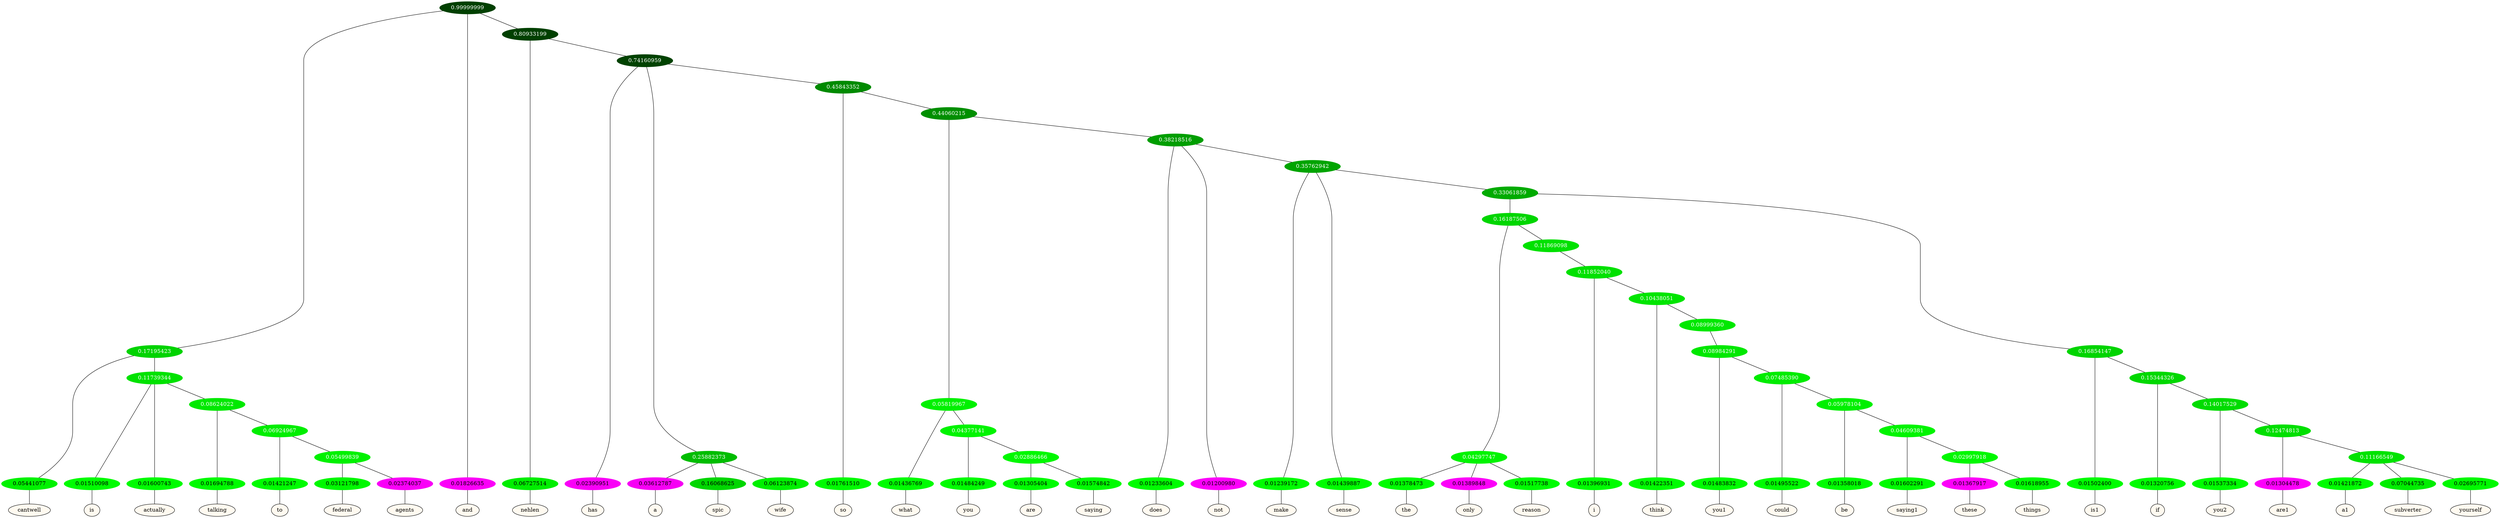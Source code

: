 graph {
	node [format=png height=0.15 nodesep=0.001 ordering=out overlap=prism overlap_scaling=0.01 ranksep=0.001 ratio=0.2 style=filled width=0.15]
	{
		rank=same
		a_w_4 [label=cantwell color=black fillcolor=floralwhite style="filled,solid"]
		a_w_8 [label=is color=black fillcolor=floralwhite style="filled,solid"]
		a_w_9 [label=actually color=black fillcolor=floralwhite style="filled,solid"]
		a_w_14 [label=talking color=black fillcolor=floralwhite style="filled,solid"]
		a_w_21 [label=to color=black fillcolor=floralwhite style="filled,solid"]
		a_w_25 [label=federal color=black fillcolor=floralwhite style="filled,solid"]
		a_w_26 [label=agents color=black fillcolor=floralwhite style="filled,solid"]
		a_w_2 [label=and color=black fillcolor=floralwhite style="filled,solid"]
		a_w_6 [label=nehlen color=black fillcolor=floralwhite style="filled,solid"]
		a_w_11 [label=has color=black fillcolor=floralwhite style="filled,solid"]
		a_w_16 [label=a color=black fillcolor=floralwhite style="filled,solid"]
		a_w_17 [label=spic color=black fillcolor=floralwhite style="filled,solid"]
		a_w_18 [label=wife color=black fillcolor=floralwhite style="filled,solid"]
		a_w_19 [label=so color=black fillcolor=floralwhite style="filled,solid"]
		a_w_27 [label=what color=black fillcolor=floralwhite style="filled,solid"]
		a_w_32 [label=you color=black fillcolor=floralwhite style="filled,solid"]
		a_w_37 [label=are color=black fillcolor=floralwhite style="filled,solid"]
		a_w_38 [label=saying color=black fillcolor=floralwhite style="filled,solid"]
		a_w_29 [label=does color=black fillcolor=floralwhite style="filled,solid"]
		a_w_30 [label=not color=black fillcolor=floralwhite style="filled,solid"]
		a_w_34 [label=make color=black fillcolor=floralwhite style="filled,solid"]
		a_w_35 [label=sense color=black fillcolor=floralwhite style="filled,solid"]
		a_w_45 [label=the color=black fillcolor=floralwhite style="filled,solid"]
		a_w_46 [label=only color=black fillcolor=floralwhite style="filled,solid"]
		a_w_47 [label=reason color=black fillcolor=floralwhite style="filled,solid"]
		a_w_51 [label=i color=black fillcolor=floralwhite style="filled,solid"]
		a_w_55 [label=think color=black fillcolor=floralwhite style="filled,solid"]
		a_w_63 [label=you1 color=black fillcolor=floralwhite style="filled,solid"]
		a_w_65 [label=could color=black fillcolor=floralwhite style="filled,solid"]
		a_w_67 [label=be color=black fillcolor=floralwhite style="filled,solid"]
		a_w_69 [label=saying1 color=black fillcolor=floralwhite style="filled,solid"]
		a_w_71 [label=these color=black fillcolor=floralwhite style="filled,solid"]
		a_w_72 [label=things color=black fillcolor=floralwhite style="filled,solid"]
		a_w_43 [label=is1 color=black fillcolor=floralwhite style="filled,solid"]
		a_w_49 [label=if color=black fillcolor=floralwhite style="filled,solid"]
		a_w_53 [label=you2 color=black fillcolor=floralwhite style="filled,solid"]
		a_w_57 [label=are1 color=black fillcolor=floralwhite style="filled,solid"]
		a_w_60 [label=a1 color=black fillcolor=floralwhite style="filled,solid"]
		a_w_61 [label=subverter color=black fillcolor=floralwhite style="filled,solid"]
		a_w_62 [label=yourself color=black fillcolor=floralwhite style="filled,solid"]
	}
	a_n_4 -- a_w_4
	a_n_8 -- a_w_8
	a_n_9 -- a_w_9
	a_n_14 -- a_w_14
	a_n_21 -- a_w_21
	a_n_25 -- a_w_25
	a_n_26 -- a_w_26
	a_n_2 -- a_w_2
	a_n_6 -- a_w_6
	a_n_11 -- a_w_11
	a_n_16 -- a_w_16
	a_n_17 -- a_w_17
	a_n_18 -- a_w_18
	a_n_19 -- a_w_19
	a_n_27 -- a_w_27
	a_n_32 -- a_w_32
	a_n_37 -- a_w_37
	a_n_38 -- a_w_38
	a_n_29 -- a_w_29
	a_n_30 -- a_w_30
	a_n_34 -- a_w_34
	a_n_35 -- a_w_35
	a_n_45 -- a_w_45
	a_n_46 -- a_w_46
	a_n_47 -- a_w_47
	a_n_51 -- a_w_51
	a_n_55 -- a_w_55
	a_n_63 -- a_w_63
	a_n_65 -- a_w_65
	a_n_67 -- a_w_67
	a_n_69 -- a_w_69
	a_n_71 -- a_w_71
	a_n_72 -- a_w_72
	a_n_43 -- a_w_43
	a_n_49 -- a_w_49
	a_n_53 -- a_w_53
	a_n_57 -- a_w_57
	a_n_60 -- a_w_60
	a_n_61 -- a_w_61
	a_n_62 -- a_w_62
	{
		rank=same
		a_n_4 [label=0.05441077 color="0.334 1.000 0.946" fontcolor=black]
		a_n_8 [label=0.01510098 color="0.334 1.000 0.985" fontcolor=black]
		a_n_9 [label=0.01600743 color="0.334 1.000 0.984" fontcolor=black]
		a_n_14 [label=0.01694788 color="0.334 1.000 0.983" fontcolor=black]
		a_n_21 [label=0.01421247 color="0.334 1.000 0.986" fontcolor=black]
		a_n_25 [label=0.03121798 color="0.334 1.000 0.969" fontcolor=black]
		a_n_26 [label=0.02374037 color="0.835 1.000 0.976" fontcolor=black]
		a_n_2 [label=0.01826635 color="0.835 1.000 0.982" fontcolor=black]
		a_n_6 [label=0.06727514 color="0.334 1.000 0.933" fontcolor=black]
		a_n_11 [label=0.02390951 color="0.835 1.000 0.976" fontcolor=black]
		a_n_16 [label=0.03612787 color="0.835 1.000 0.964" fontcolor=black]
		a_n_17 [label=0.16068625 color="0.334 1.000 0.839" fontcolor=black]
		a_n_18 [label=0.06123874 color="0.334 1.000 0.939" fontcolor=black]
		a_n_19 [label=0.01761510 color="0.334 1.000 0.982" fontcolor=black]
		a_n_27 [label=0.01436769 color="0.334 1.000 0.986" fontcolor=black]
		a_n_32 [label=0.01484249 color="0.334 1.000 0.985" fontcolor=black]
		a_n_37 [label=0.01305404 color="0.334 1.000 0.987" fontcolor=black]
		a_n_38 [label=0.01574842 color="0.334 1.000 0.984" fontcolor=black]
		a_n_29 [label=0.01233604 color="0.334 1.000 0.988" fontcolor=black]
		a_n_30 [label=0.01200980 color="0.835 1.000 0.988" fontcolor=black]
		a_n_34 [label=0.01239172 color="0.334 1.000 0.988" fontcolor=black]
		a_n_35 [label=0.01439887 color="0.334 1.000 0.986" fontcolor=black]
		a_n_45 [label=0.01378473 color="0.334 1.000 0.986" fontcolor=black]
		a_n_46 [label=0.01389848 color="0.835 1.000 0.986" fontcolor=black]
		a_n_47 [label=0.01517738 color="0.334 1.000 0.985" fontcolor=black]
		a_n_51 [label=0.01396931 color="0.334 1.000 0.986" fontcolor=black]
		a_n_55 [label=0.01422351 color="0.334 1.000 0.986" fontcolor=black]
		a_n_63 [label=0.01483832 color="0.334 1.000 0.985" fontcolor=black]
		a_n_65 [label=0.01495522 color="0.334 1.000 0.985" fontcolor=black]
		a_n_67 [label=0.01358018 color="0.334 1.000 0.986" fontcolor=black]
		a_n_69 [label=0.01602291 color="0.334 1.000 0.984" fontcolor=black]
		a_n_71 [label=0.01367917 color="0.835 1.000 0.986" fontcolor=black]
		a_n_72 [label=0.01618955 color="0.334 1.000 0.984" fontcolor=black]
		a_n_43 [label=0.01502400 color="0.334 1.000 0.985" fontcolor=black]
		a_n_49 [label=0.01320756 color="0.334 1.000 0.987" fontcolor=black]
		a_n_53 [label=0.01537334 color="0.334 1.000 0.985" fontcolor=black]
		a_n_57 [label=0.01304478 color="0.835 1.000 0.987" fontcolor=black]
		a_n_60 [label=0.01421872 color="0.334 1.000 0.986" fontcolor=black]
		a_n_61 [label=0.07044735 color="0.334 1.000 0.930" fontcolor=black]
		a_n_62 [label=0.02695771 color="0.334 1.000 0.973" fontcolor=black]
	}
	a_n_0 [label=0.99999999 color="0.334 1.000 0.250" fontcolor=grey99]
	a_n_1 [label=0.17195423 color="0.334 1.000 0.828" fontcolor=grey99]
	a_n_0 -- a_n_1
	a_n_0 -- a_n_2
	a_n_3 [label=0.80933199 color="0.334 1.000 0.250" fontcolor=grey99]
	a_n_0 -- a_n_3
	a_n_1 -- a_n_4
	a_n_5 [label=0.11739344 color="0.334 1.000 0.883" fontcolor=grey99]
	a_n_1 -- a_n_5
	a_n_3 -- a_n_6
	a_n_7 [label=0.74160959 color="0.334 1.000 0.258" fontcolor=grey99]
	a_n_3 -- a_n_7
	a_n_5 -- a_n_8
	a_n_5 -- a_n_9
	a_n_10 [label=0.08624022 color="0.334 1.000 0.914" fontcolor=grey99]
	a_n_5 -- a_n_10
	a_n_7 -- a_n_11
	a_n_12 [label=0.25882373 color="0.334 1.000 0.741" fontcolor=grey99]
	a_n_7 -- a_n_12
	a_n_13 [label=0.45843352 color="0.334 1.000 0.542" fontcolor=grey99]
	a_n_7 -- a_n_13
	a_n_10 -- a_n_14
	a_n_15 [label=0.06924967 color="0.334 1.000 0.931" fontcolor=grey99]
	a_n_10 -- a_n_15
	a_n_12 -- a_n_16
	a_n_12 -- a_n_17
	a_n_12 -- a_n_18
	a_n_13 -- a_n_19
	a_n_20 [label=0.44060215 color="0.334 1.000 0.559" fontcolor=grey99]
	a_n_13 -- a_n_20
	a_n_15 -- a_n_21
	a_n_22 [label=0.05499839 color="0.334 1.000 0.945" fontcolor=grey99]
	a_n_15 -- a_n_22
	a_n_23 [label=0.05819967 color="0.334 1.000 0.942" fontcolor=grey99]
	a_n_20 -- a_n_23
	a_n_24 [label=0.38218516 color="0.334 1.000 0.618" fontcolor=grey99]
	a_n_20 -- a_n_24
	a_n_22 -- a_n_25
	a_n_22 -- a_n_26
	a_n_23 -- a_n_27
	a_n_28 [label=0.04377141 color="0.334 1.000 0.956" fontcolor=grey99]
	a_n_23 -- a_n_28
	a_n_24 -- a_n_29
	a_n_24 -- a_n_30
	a_n_31 [label=0.35762942 color="0.334 1.000 0.642" fontcolor=grey99]
	a_n_24 -- a_n_31
	a_n_28 -- a_n_32
	a_n_33 [label=0.02886466 color="0.334 1.000 0.971" fontcolor=grey99]
	a_n_28 -- a_n_33
	a_n_31 -- a_n_34
	a_n_31 -- a_n_35
	a_n_36 [label=0.33061859 color="0.334 1.000 0.669" fontcolor=grey99]
	a_n_31 -- a_n_36
	a_n_33 -- a_n_37
	a_n_33 -- a_n_38
	a_n_39 [label=0.16187506 color="0.334 1.000 0.838" fontcolor=grey99]
	a_n_36 -- a_n_39
	a_n_40 [label=0.16854147 color="0.334 1.000 0.831" fontcolor=grey99]
	a_n_36 -- a_n_40
	a_n_41 [label=0.04297747 color="0.334 1.000 0.957" fontcolor=grey99]
	a_n_39 -- a_n_41
	a_n_42 [label=0.11869098 color="0.334 1.000 0.881" fontcolor=grey99]
	a_n_39 -- a_n_42
	a_n_40 -- a_n_43
	a_n_44 [label=0.15344326 color="0.334 1.000 0.847" fontcolor=grey99]
	a_n_40 -- a_n_44
	a_n_41 -- a_n_45
	a_n_41 -- a_n_46
	a_n_41 -- a_n_47
	a_n_48 [label=0.11852040 color="0.334 1.000 0.881" fontcolor=grey99]
	a_n_42 -- a_n_48
	a_n_44 -- a_n_49
	a_n_50 [label=0.14017529 color="0.334 1.000 0.860" fontcolor=grey99]
	a_n_44 -- a_n_50
	a_n_48 -- a_n_51
	a_n_52 [label=0.10438051 color="0.334 1.000 0.896" fontcolor=grey99]
	a_n_48 -- a_n_52
	a_n_50 -- a_n_53
	a_n_54 [label=0.12474813 color="0.334 1.000 0.875" fontcolor=grey99]
	a_n_50 -- a_n_54
	a_n_52 -- a_n_55
	a_n_56 [label=0.08999360 color="0.334 1.000 0.910" fontcolor=grey99]
	a_n_52 -- a_n_56
	a_n_54 -- a_n_57
	a_n_58 [label=0.11166549 color="0.334 1.000 0.888" fontcolor=grey99]
	a_n_54 -- a_n_58
	a_n_59 [label=0.08984291 color="0.334 1.000 0.910" fontcolor=grey99]
	a_n_56 -- a_n_59
	a_n_58 -- a_n_60
	a_n_58 -- a_n_61
	a_n_58 -- a_n_62
	a_n_59 -- a_n_63
	a_n_64 [label=0.07485390 color="0.334 1.000 0.925" fontcolor=grey99]
	a_n_59 -- a_n_64
	a_n_64 -- a_n_65
	a_n_66 [label=0.05978104 color="0.334 1.000 0.940" fontcolor=grey99]
	a_n_64 -- a_n_66
	a_n_66 -- a_n_67
	a_n_68 [label=0.04609381 color="0.334 1.000 0.954" fontcolor=grey99]
	a_n_66 -- a_n_68
	a_n_68 -- a_n_69
	a_n_70 [label=0.02997918 color="0.334 1.000 0.970" fontcolor=grey99]
	a_n_68 -- a_n_70
	a_n_70 -- a_n_71
	a_n_70 -- a_n_72
}
